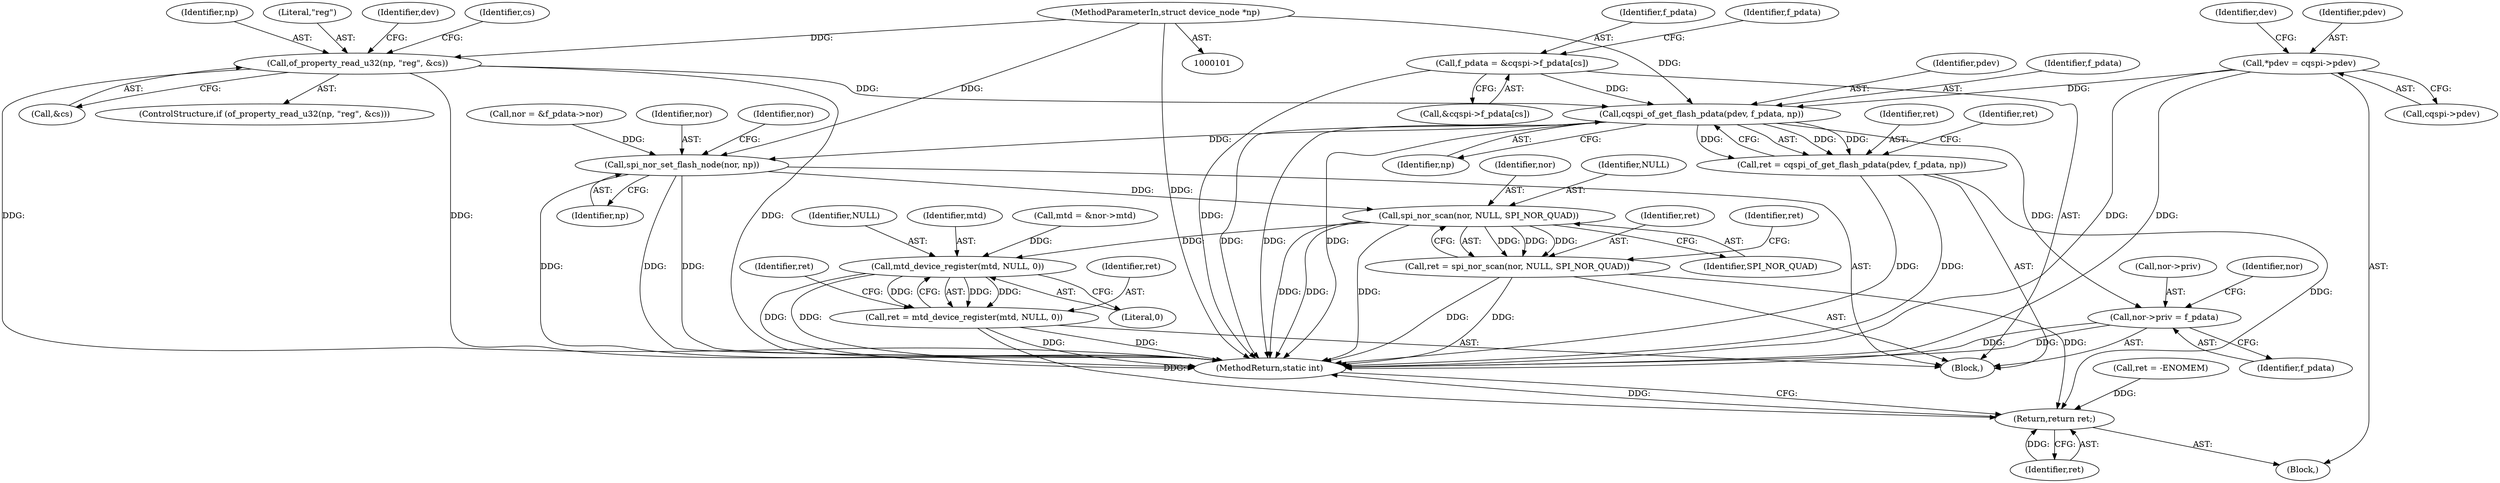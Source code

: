 digraph "0_linux_193e87143c290ec16838f5368adc0e0bc94eb931@pointer" {
"1000166" [label="(Call,cqspi_of_get_flash_pdata(pdev, f_pdata, np))"];
"1000106" [label="(Call,*pdev = cqspi->pdev)"];
"1000146" [label="(Call,f_pdata = &cqspi->f_pdata[cs])"];
"1000126" [label="(Call,of_property_read_u32(np, \"reg\", &cs))"];
"1000103" [label="(MethodParameterIn,struct device_node *np)"];
"1000164" [label="(Call,ret = cqspi_of_get_flash_pdata(pdev, f_pdata, np))"];
"1000314" [label="(Return,return ret;)"];
"1000195" [label="(Call,spi_nor_set_flash_node(nor, np))"];
"1000262" [label="(Call,spi_nor_scan(nor, NULL, SPI_NOR_QUAD))"];
"1000260" [label="(Call,ret = spi_nor_scan(nor, NULL, SPI_NOR_QUAD))"];
"1000271" [label="(Call,mtd_device_register(mtd, NULL, 0))"];
"1000269" [label="(Call,ret = mtd_device_register(mtd, NULL, 0))"];
"1000198" [label="(Call,nor->priv = f_pdata)"];
"1000199" [label="(Call,nor->priv)"];
"1000314" [label="(Return,return ret;)"];
"1000269" [label="(Call,ret = mtd_device_register(mtd, NULL, 0))"];
"1000255" [label="(Call,ret = -ENOMEM)"];
"1000267" [label="(Identifier,ret)"];
"1000274" [label="(Literal,0)"];
"1000129" [label="(Call,&cs)"];
"1000264" [label="(Identifier,NULL)"];
"1000271" [label="(Call,mtd_device_register(mtd, NULL, 0))"];
"1000113" [label="(Identifier,dev)"];
"1000200" [label="(Identifier,nor)"];
"1000165" [label="(Identifier,ret)"];
"1000265" [label="(Identifier,SPI_NOR_QUAD)"];
"1000202" [label="(Identifier,f_pdata)"];
"1000169" [label="(Identifier,np)"];
"1000106" [label="(Call,*pdev = cqspi->pdev)"];
"1000125" [label="(ControlStructure,if (of_property_read_u32(np, \"reg\", &cs)))"];
"1000167" [label="(Identifier,pdev)"];
"1000156" [label="(Identifier,f_pdata)"];
"1000262" [label="(Call,spi_nor_scan(nor, NULL, SPI_NOR_QUAD))"];
"1000263" [label="(Identifier,nor)"];
"1000273" [label="(Identifier,NULL)"];
"1000103" [label="(MethodParameterIn,struct device_node *np)"];
"1000108" [label="(Call,cqspi->pdev)"];
"1000171" [label="(Identifier,ret)"];
"1000276" [label="(Identifier,ret)"];
"1000104" [label="(Block,)"];
"1000173" [label="(Call,nor = &f_pdata->nor)"];
"1000270" [label="(Identifier,ret)"];
"1000126" [label="(Call,of_property_read_u32(np, \"reg\", &cs))"];
"1000260" [label="(Call,ret = spi_nor_scan(nor, NULL, SPI_NOR_QUAD))"];
"1000147" [label="(Identifier,f_pdata)"];
"1000315" [label="(Identifier,ret)"];
"1000168" [label="(Identifier,f_pdata)"];
"1000166" [label="(Call,cqspi_of_get_flash_pdata(pdev, f_pdata, np))"];
"1000198" [label="(Call,nor->priv = f_pdata)"];
"1000124" [label="(Block,)"];
"1000128" [label="(Literal,\"reg\")"];
"1000133" [label="(Identifier,dev)"];
"1000107" [label="(Identifier,pdev)"];
"1000196" [label="(Identifier,nor)"];
"1000272" [label="(Identifier,mtd)"];
"1000138" [label="(Identifier,cs)"];
"1000164" [label="(Call,ret = cqspi_of_get_flash_pdata(pdev, f_pdata, np))"];
"1000127" [label="(Identifier,np)"];
"1000261" [label="(Identifier,ret)"];
"1000205" [label="(Identifier,nor)"];
"1000197" [label="(Identifier,np)"];
"1000195" [label="(Call,spi_nor_set_flash_node(nor, np))"];
"1000146" [label="(Call,f_pdata = &cqspi->f_pdata[cs])"];
"1000148" [label="(Call,&cqspi->f_pdata[cs])"];
"1000179" [label="(Call,mtd = &nor->mtd)"];
"1000316" [label="(MethodReturn,static int)"];
"1000166" -> "1000164"  [label="AST: "];
"1000166" -> "1000169"  [label="CFG: "];
"1000167" -> "1000166"  [label="AST: "];
"1000168" -> "1000166"  [label="AST: "];
"1000169" -> "1000166"  [label="AST: "];
"1000164" -> "1000166"  [label="CFG: "];
"1000166" -> "1000316"  [label="DDG: "];
"1000166" -> "1000316"  [label="DDG: "];
"1000166" -> "1000316"  [label="DDG: "];
"1000166" -> "1000164"  [label="DDG: "];
"1000166" -> "1000164"  [label="DDG: "];
"1000166" -> "1000164"  [label="DDG: "];
"1000106" -> "1000166"  [label="DDG: "];
"1000146" -> "1000166"  [label="DDG: "];
"1000126" -> "1000166"  [label="DDG: "];
"1000103" -> "1000166"  [label="DDG: "];
"1000166" -> "1000195"  [label="DDG: "];
"1000166" -> "1000198"  [label="DDG: "];
"1000106" -> "1000104"  [label="AST: "];
"1000106" -> "1000108"  [label="CFG: "];
"1000107" -> "1000106"  [label="AST: "];
"1000108" -> "1000106"  [label="AST: "];
"1000113" -> "1000106"  [label="CFG: "];
"1000106" -> "1000316"  [label="DDG: "];
"1000106" -> "1000316"  [label="DDG: "];
"1000146" -> "1000124"  [label="AST: "];
"1000146" -> "1000148"  [label="CFG: "];
"1000147" -> "1000146"  [label="AST: "];
"1000148" -> "1000146"  [label="AST: "];
"1000156" -> "1000146"  [label="CFG: "];
"1000146" -> "1000316"  [label="DDG: "];
"1000126" -> "1000125"  [label="AST: "];
"1000126" -> "1000129"  [label="CFG: "];
"1000127" -> "1000126"  [label="AST: "];
"1000128" -> "1000126"  [label="AST: "];
"1000129" -> "1000126"  [label="AST: "];
"1000133" -> "1000126"  [label="CFG: "];
"1000138" -> "1000126"  [label="CFG: "];
"1000126" -> "1000316"  [label="DDG: "];
"1000126" -> "1000316"  [label="DDG: "];
"1000126" -> "1000316"  [label="DDG: "];
"1000103" -> "1000126"  [label="DDG: "];
"1000103" -> "1000101"  [label="AST: "];
"1000103" -> "1000316"  [label="DDG: "];
"1000103" -> "1000195"  [label="DDG: "];
"1000164" -> "1000124"  [label="AST: "];
"1000165" -> "1000164"  [label="AST: "];
"1000171" -> "1000164"  [label="CFG: "];
"1000164" -> "1000316"  [label="DDG: "];
"1000164" -> "1000316"  [label="DDG: "];
"1000164" -> "1000314"  [label="DDG: "];
"1000314" -> "1000104"  [label="AST: "];
"1000314" -> "1000315"  [label="CFG: "];
"1000315" -> "1000314"  [label="AST: "];
"1000316" -> "1000314"  [label="CFG: "];
"1000314" -> "1000316"  [label="DDG: "];
"1000315" -> "1000314"  [label="DDG: "];
"1000269" -> "1000314"  [label="DDG: "];
"1000260" -> "1000314"  [label="DDG: "];
"1000255" -> "1000314"  [label="DDG: "];
"1000195" -> "1000124"  [label="AST: "];
"1000195" -> "1000197"  [label="CFG: "];
"1000196" -> "1000195"  [label="AST: "];
"1000197" -> "1000195"  [label="AST: "];
"1000200" -> "1000195"  [label="CFG: "];
"1000195" -> "1000316"  [label="DDG: "];
"1000195" -> "1000316"  [label="DDG: "];
"1000195" -> "1000316"  [label="DDG: "];
"1000173" -> "1000195"  [label="DDG: "];
"1000195" -> "1000262"  [label="DDG: "];
"1000262" -> "1000260"  [label="AST: "];
"1000262" -> "1000265"  [label="CFG: "];
"1000263" -> "1000262"  [label="AST: "];
"1000264" -> "1000262"  [label="AST: "];
"1000265" -> "1000262"  [label="AST: "];
"1000260" -> "1000262"  [label="CFG: "];
"1000262" -> "1000316"  [label="DDG: "];
"1000262" -> "1000316"  [label="DDG: "];
"1000262" -> "1000316"  [label="DDG: "];
"1000262" -> "1000260"  [label="DDG: "];
"1000262" -> "1000260"  [label="DDG: "];
"1000262" -> "1000260"  [label="DDG: "];
"1000262" -> "1000271"  [label="DDG: "];
"1000260" -> "1000124"  [label="AST: "];
"1000261" -> "1000260"  [label="AST: "];
"1000267" -> "1000260"  [label="CFG: "];
"1000260" -> "1000316"  [label="DDG: "];
"1000260" -> "1000316"  [label="DDG: "];
"1000271" -> "1000269"  [label="AST: "];
"1000271" -> "1000274"  [label="CFG: "];
"1000272" -> "1000271"  [label="AST: "];
"1000273" -> "1000271"  [label="AST: "];
"1000274" -> "1000271"  [label="AST: "];
"1000269" -> "1000271"  [label="CFG: "];
"1000271" -> "1000316"  [label="DDG: "];
"1000271" -> "1000316"  [label="DDG: "];
"1000271" -> "1000269"  [label="DDG: "];
"1000271" -> "1000269"  [label="DDG: "];
"1000271" -> "1000269"  [label="DDG: "];
"1000179" -> "1000271"  [label="DDG: "];
"1000269" -> "1000124"  [label="AST: "];
"1000270" -> "1000269"  [label="AST: "];
"1000276" -> "1000269"  [label="CFG: "];
"1000269" -> "1000316"  [label="DDG: "];
"1000269" -> "1000316"  [label="DDG: "];
"1000198" -> "1000124"  [label="AST: "];
"1000198" -> "1000202"  [label="CFG: "];
"1000199" -> "1000198"  [label="AST: "];
"1000202" -> "1000198"  [label="AST: "];
"1000205" -> "1000198"  [label="CFG: "];
"1000198" -> "1000316"  [label="DDG: "];
"1000198" -> "1000316"  [label="DDG: "];
}
